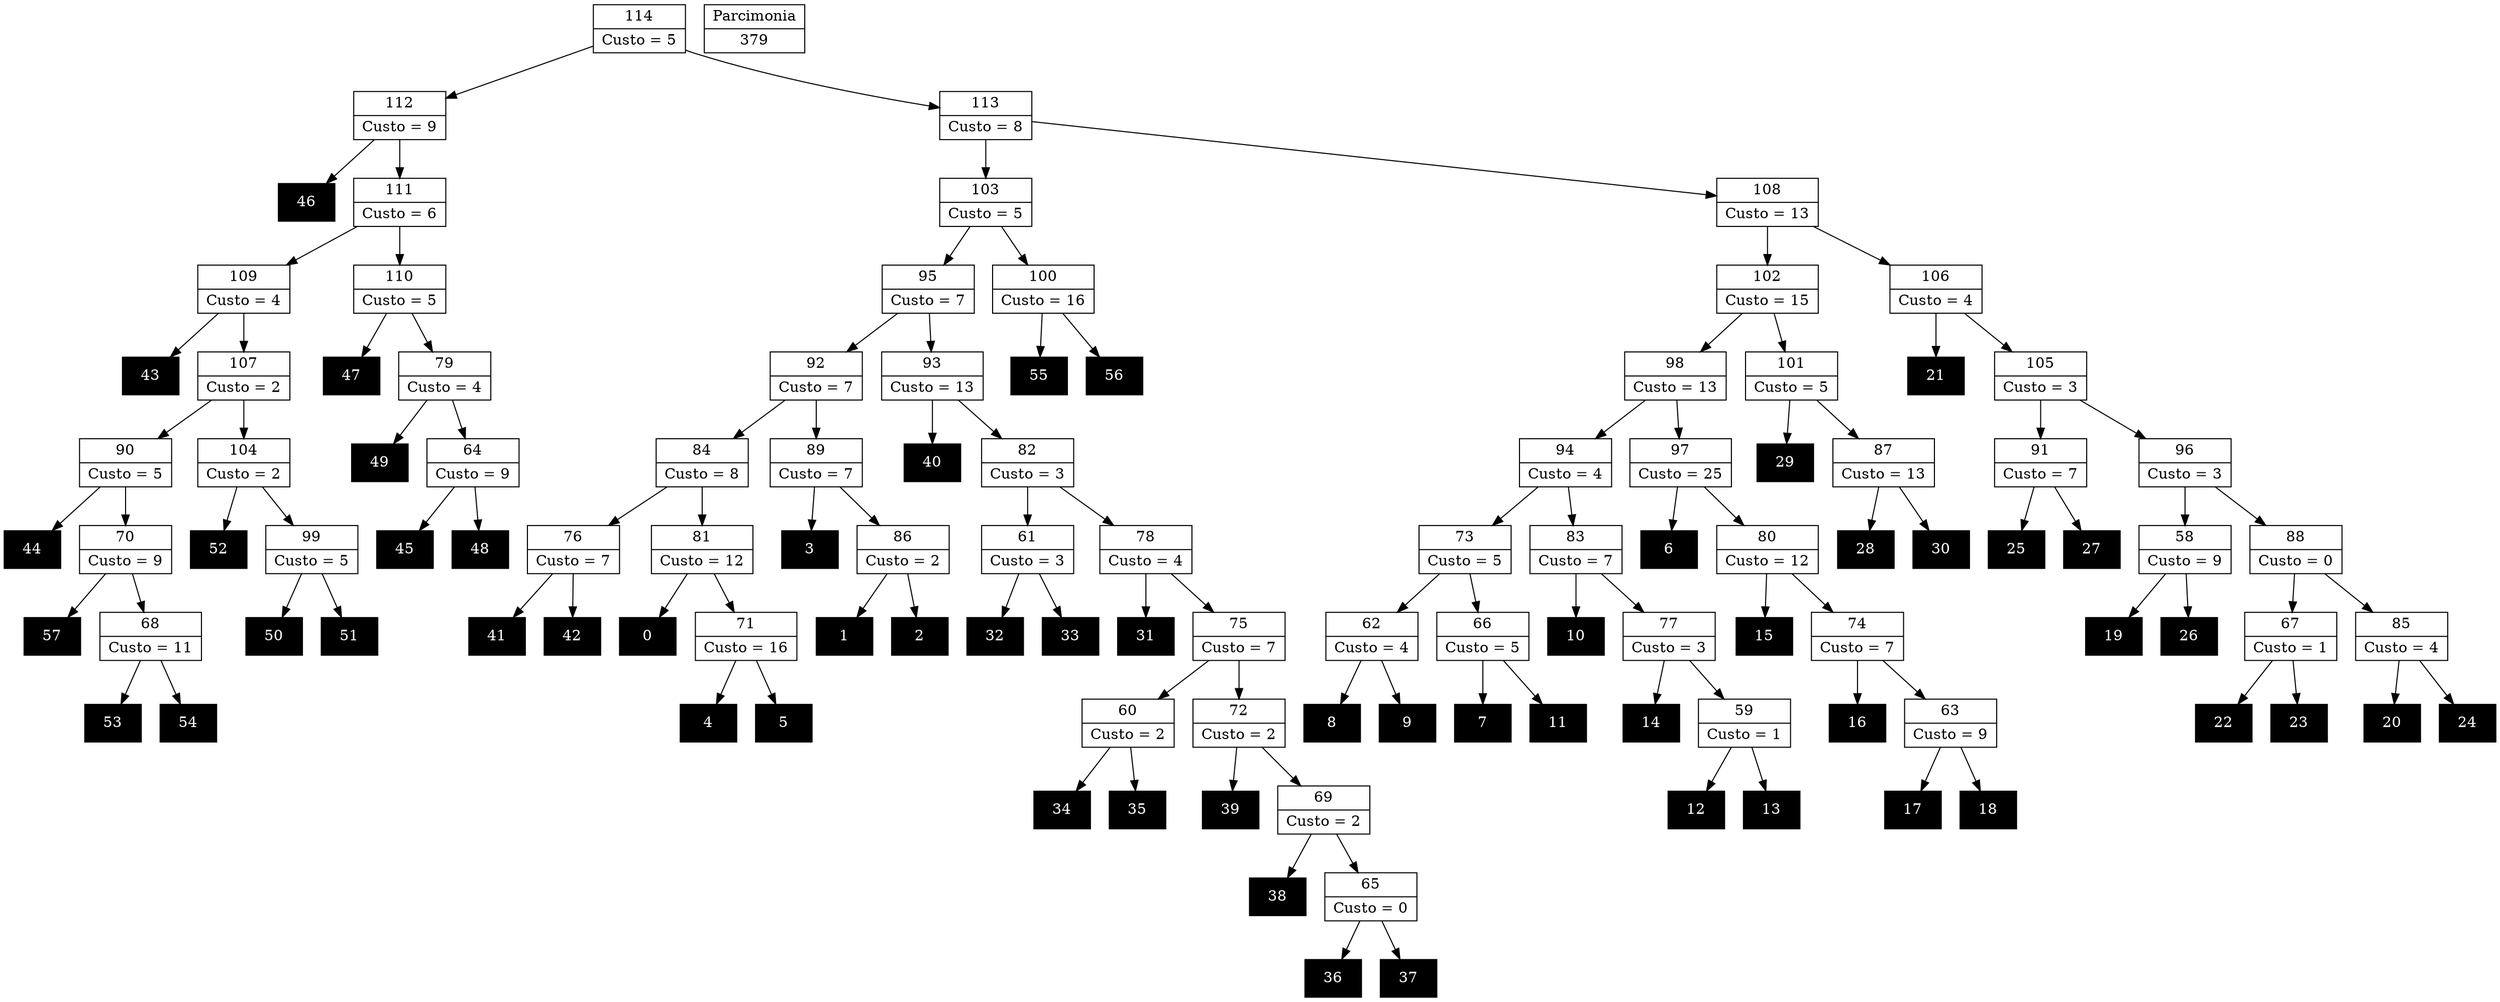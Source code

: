 Digraph G {
0 [shape="record", label="{0}",style=filled, color=black, fontcolor=white,fontsize=14, height=0.5]
1 [shape="record", label="{1}",style=filled, color=black, fontcolor=white,fontsize=14, height=0.5]
2 [shape="record", label="{2}",style=filled, color=black, fontcolor=white,fontsize=14, height=0.5]
3 [shape="record", label="{3}",style=filled, color=black, fontcolor=white,fontsize=14, height=0.5]
4 [shape="record", label="{4}",style=filled, color=black, fontcolor=white,fontsize=14, height=0.5]
5 [shape="record", label="{5}",style=filled, color=black, fontcolor=white,fontsize=14, height=0.5]
6 [shape="record", label="{6}",style=filled, color=black, fontcolor=white,fontsize=14, height=0.5]
7 [shape="record", label="{7}",style=filled, color=black, fontcolor=white,fontsize=14, height=0.5]
8 [shape="record", label="{8}",style=filled, color=black, fontcolor=white,fontsize=14, height=0.5]
9 [shape="record", label="{9}",style=filled, color=black, fontcolor=white,fontsize=14, height=0.5]
10 [shape="record", label="{10}",style=filled, color=black, fontcolor=white,fontsize=14, height=0.5]
11 [shape="record", label="{11}",style=filled, color=black, fontcolor=white,fontsize=14, height=0.5]
12 [shape="record", label="{12}",style=filled, color=black, fontcolor=white,fontsize=14, height=0.5]
13 [shape="record", label="{13}",style=filled, color=black, fontcolor=white,fontsize=14, height=0.5]
14 [shape="record", label="{14}",style=filled, color=black, fontcolor=white,fontsize=14, height=0.5]
15 [shape="record", label="{15}",style=filled, color=black, fontcolor=white,fontsize=14, height=0.5]
16 [shape="record", label="{16}",style=filled, color=black, fontcolor=white,fontsize=14, height=0.5]
17 [shape="record", label="{17}",style=filled, color=black, fontcolor=white,fontsize=14, height=0.5]
18 [shape="record", label="{18}",style=filled, color=black, fontcolor=white,fontsize=14, height=0.5]
19 [shape="record", label="{19}",style=filled, color=black, fontcolor=white,fontsize=14, height=0.5]
20 [shape="record", label="{20}",style=filled, color=black, fontcolor=white,fontsize=14, height=0.5]
21 [shape="record", label="{21}",style=filled, color=black, fontcolor=white,fontsize=14, height=0.5]
22 [shape="record", label="{22}",style=filled, color=black, fontcolor=white,fontsize=14, height=0.5]
23 [shape="record", label="{23}",style=filled, color=black, fontcolor=white,fontsize=14, height=0.5]
24 [shape="record", label="{24}",style=filled, color=black, fontcolor=white,fontsize=14, height=0.5]
25 [shape="record", label="{25}",style=filled, color=black, fontcolor=white,fontsize=14, height=0.5]
26 [shape="record", label="{26}",style=filled, color=black, fontcolor=white,fontsize=14, height=0.5]
27 [shape="record", label="{27}",style=filled, color=black, fontcolor=white,fontsize=14, height=0.5]
28 [shape="record", label="{28}",style=filled, color=black, fontcolor=white,fontsize=14, height=0.5]
29 [shape="record", label="{29}",style=filled, color=black, fontcolor=white,fontsize=14, height=0.5]
30 [shape="record", label="{30}",style=filled, color=black, fontcolor=white,fontsize=14, height=0.5]
31 [shape="record", label="{31}",style=filled, color=black, fontcolor=white,fontsize=14, height=0.5]
32 [shape="record", label="{32}",style=filled, color=black, fontcolor=white,fontsize=14, height=0.5]
33 [shape="record", label="{33}",style=filled, color=black, fontcolor=white,fontsize=14, height=0.5]
34 [shape="record", label="{34}",style=filled, color=black, fontcolor=white,fontsize=14, height=0.5]
35 [shape="record", label="{35}",style=filled, color=black, fontcolor=white,fontsize=14, height=0.5]
36 [shape="record", label="{36}",style=filled, color=black, fontcolor=white,fontsize=14, height=0.5]
37 [shape="record", label="{37}",style=filled, color=black, fontcolor=white,fontsize=14, height=0.5]
38 [shape="record", label="{38}",style=filled, color=black, fontcolor=white,fontsize=14, height=0.5]
39 [shape="record", label="{39}",style=filled, color=black, fontcolor=white,fontsize=14, height=0.5]
40 [shape="record", label="{40}",style=filled, color=black, fontcolor=white,fontsize=14, height=0.5]
41 [shape="record", label="{41}",style=filled, color=black, fontcolor=white,fontsize=14, height=0.5]
42 [shape="record", label="{42}",style=filled, color=black, fontcolor=white,fontsize=14, height=0.5]
43 [shape="record", label="{43}",style=filled, color=black, fontcolor=white,fontsize=14, height=0.5]
44 [shape="record", label="{44}",style=filled, color=black, fontcolor=white,fontsize=14, height=0.5]
45 [shape="record", label="{45}",style=filled, color=black, fontcolor=white,fontsize=14, height=0.5]
46 [shape="record", label="{46}",style=filled, color=black, fontcolor=white,fontsize=14, height=0.5]
47 [shape="record", label="{47}",style=filled, color=black, fontcolor=white,fontsize=14, height=0.5]
48 [shape="record", label="{48}",style=filled, color=black, fontcolor=white,fontsize=14, height=0.5]
49 [shape="record", label="{49}",style=filled, color=black, fontcolor=white,fontsize=14, height=0.5]
50 [shape="record", label="{50}",style=filled, color=black, fontcolor=white,fontsize=14, height=0.5]
51 [shape="record", label="{51}",style=filled, color=black, fontcolor=white,fontsize=14, height=0.5]
52 [shape="record", label="{52}",style=filled, color=black, fontcolor=white,fontsize=14, height=0.5]
53 [shape="record", label="{53}",style=filled, color=black, fontcolor=white,fontsize=14, height=0.5]
54 [shape="record", label="{54}",style=filled, color=black, fontcolor=white,fontsize=14, height=0.5]
55 [shape="record", label="{55}",style=filled, color=black, fontcolor=white,fontsize=14, height=0.5]
56 [shape="record", label="{56}",style=filled, color=black, fontcolor=white,fontsize=14, height=0.5]
57 [shape="record", label="{57}",style=filled, color=black, fontcolor=white,fontsize=14, height=0.5]
58 [shape="record", label="{58|Custo = 9}"]
59 [shape="record", label="{59|Custo = 1}"]
60 [shape="record", label="{60|Custo = 2}"]
61 [shape="record", label="{61|Custo = 3}"]
62 [shape="record", label="{62|Custo = 4}"]
63 [shape="record", label="{63|Custo = 9}"]
64 [shape="record", label="{64|Custo = 9}"]
65 [shape="record", label="{65|Custo = 0}"]
66 [shape="record", label="{66|Custo = 5}"]
67 [shape="record", label="{67|Custo = 1}"]
68 [shape="record", label="{68|Custo = 11}"]
69 [shape="record", label="{69|Custo = 2}"]
70 [shape="record", label="{70|Custo = 9}"]
71 [shape="record", label="{71|Custo = 16}"]
72 [shape="record", label="{72|Custo = 2}"]
73 [shape="record", label="{73|Custo = 5}"]
74 [shape="record", label="{74|Custo = 7}"]
75 [shape="record", label="{75|Custo = 7}"]
76 [shape="record", label="{76|Custo = 7}"]
77 [shape="record", label="{77|Custo = 3}"]
78 [shape="record", label="{78|Custo = 4}"]
79 [shape="record", label="{79|Custo = 4}"]
80 [shape="record", label="{80|Custo = 12}"]
81 [shape="record", label="{81|Custo = 12}"]
82 [shape="record", label="{82|Custo = 3}"]
83 [shape="record", label="{83|Custo = 7}"]
84 [shape="record", label="{84|Custo = 8}"]
85 [shape="record", label="{85|Custo = 4}"]
86 [shape="record", label="{86|Custo = 2}"]
87 [shape="record", label="{87|Custo = 13}"]
88 [shape="record", label="{88|Custo = 0}"]
89 [shape="record", label="{89|Custo = 7}"]
90 [shape="record", label="{90|Custo = 5}"]
91 [shape="record", label="{91|Custo = 7}"]
92 [shape="record", label="{92|Custo = 7}"]
93 [shape="record", label="{93|Custo = 13}"]
94 [shape="record", label="{94|Custo = 4}"]
95 [shape="record", label="{95|Custo = 7}"]
96 [shape="record", label="{96|Custo = 3}"]
97 [shape="record", label="{97|Custo = 25}"]
98 [shape="record", label="{98|Custo = 13}"]
99 [shape="record", label="{99|Custo = 5}"]
100 [shape="record", label="{100|Custo = 16}"]
101 [shape="record", label="{101|Custo = 5}"]
102 [shape="record", label="{102|Custo = 15}"]
103 [shape="record", label="{103|Custo = 5}"]
104 [shape="record", label="{104|Custo = 2}"]
105 [shape="record", label="{105|Custo = 3}"]
106 [shape="record", label="{106|Custo = 4}"]
107 [shape="record", label="{107|Custo = 2}"]
108 [shape="record", label="{108|Custo = 13}"]
109 [shape="record", label="{109|Custo = 4}"]
110 [shape="record", label="{110|Custo = 5}"]
111 [shape="record", label="{111|Custo = 6}"]
112 [shape="record", label="{112|Custo = 9}"]
113 [shape="record", label="{113|Custo = 8}"]
114 [shape="record", label="{114|Custo = 5}"]

58->26
58->19
59->13
59->12
60->35
60->34
61->33
61->32
62->9
62->8
63->18
63->17
64->48
64->45
65->37
65->36
66->11
66->7
67->23
67->22
68->54
68->53
69->65
69->38
70->68
70->57
71->5
71->4
72->69
72->39
73->66
73->62
74->63
74->16
75->72
75->60
76->42
76->41
77->59
77->14
78->75
78->31
79->64
79->49
80->74
80->15
81->71
81->0
82->78
82->61
83->77
83->10
84->81
84->76
85->24
85->20
86->2
86->1
87->30
87->28
88->85
88->67
89->86
89->3
90->70
90->44
91->27
91->25
92->89
92->84
93->82
93->40
94->83
94->73
95->93
95->92
96->88
96->58
97->80
97->6
98->97
98->94
99->51
99->50
100->56
100->55
101->87
101->29
102->101
102->98
103->100
103->95
104->99
104->52
105->96
105->91
106->105
106->21
107->104
107->90
108->106
108->102
109->107
109->43
110->79
110->47
111->110
111->109
112->111
112->46
113->108
113->103
114->113
114->112

379 [shape="record", label="{Parcimonia|379}"]
}